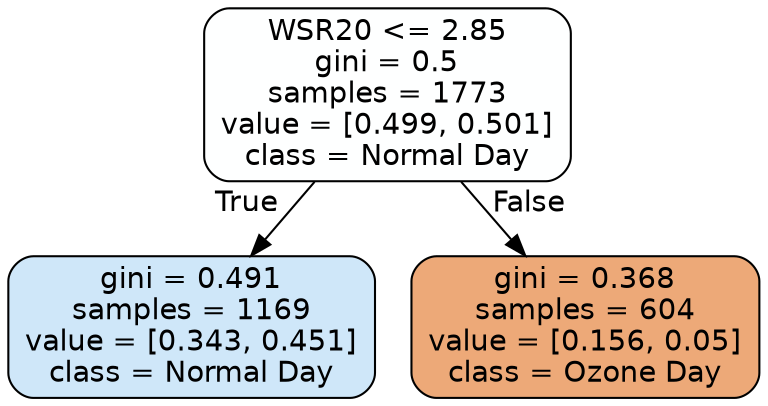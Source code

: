 digraph Tree {
node [shape=box, style="filled, rounded", color="black", fontname=helvetica] ;
edge [fontname=helvetica] ;
0 [label="WSR20 <= 2.85\ngini = 0.5\nsamples = 1773\nvalue = [0.499, 0.501]\nclass = Normal Day", fillcolor="#feffff"] ;
1 [label="gini = 0.491\nsamples = 1169\nvalue = [0.343, 0.451]\nclass = Normal Day", fillcolor="#cfe7f9"] ;
0 -> 1 [labeldistance=2.5, labelangle=45, headlabel="True"] ;
2 [label="gini = 0.368\nsamples = 604\nvalue = [0.156, 0.05]\nclass = Ozone Day", fillcolor="#eda978"] ;
0 -> 2 [labeldistance=2.5, labelangle=-45, headlabel="False"] ;
}